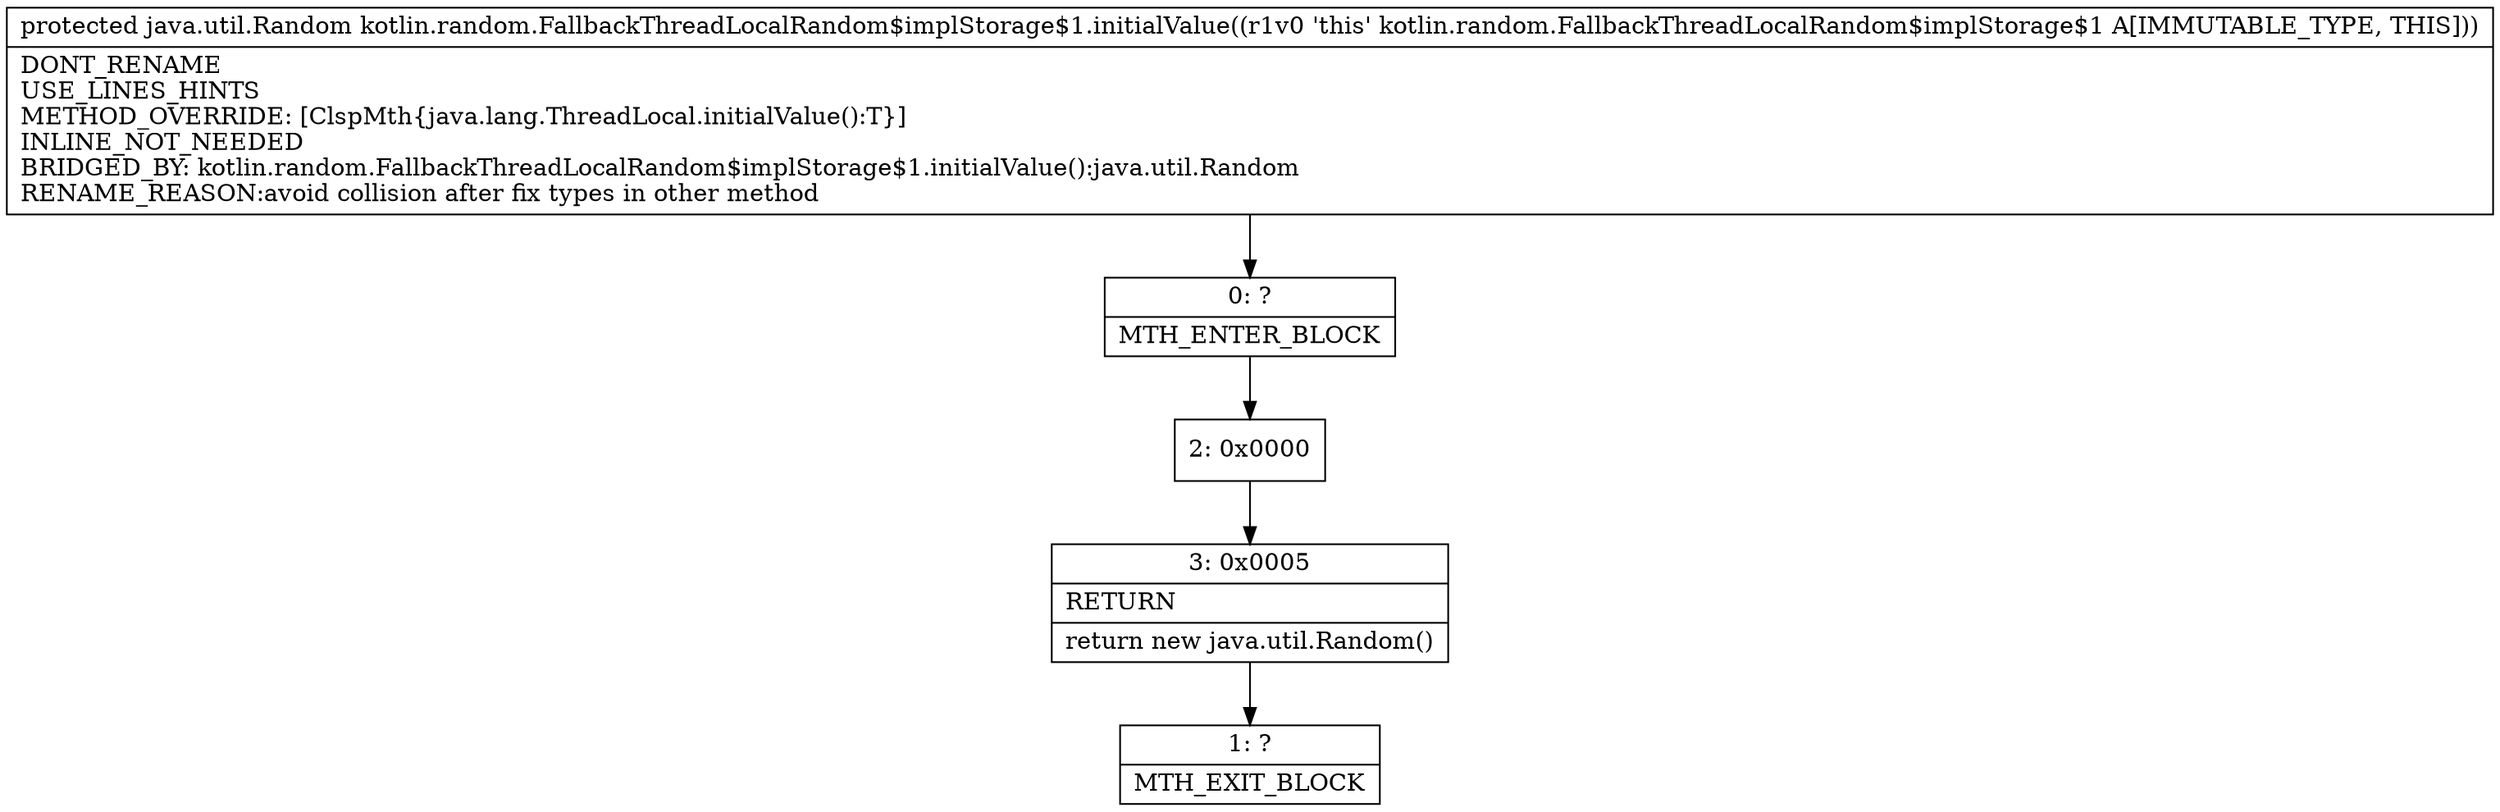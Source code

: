 digraph "CFG forkotlin.random.FallbackThreadLocalRandom$implStorage$1.initialValue()Ljava\/util\/Random;" {
Node_0 [shape=record,label="{0\:\ ?|MTH_ENTER_BLOCK\l}"];
Node_2 [shape=record,label="{2\:\ 0x0000}"];
Node_3 [shape=record,label="{3\:\ 0x0005|RETURN\l|return new java.util.Random()\l}"];
Node_1 [shape=record,label="{1\:\ ?|MTH_EXIT_BLOCK\l}"];
MethodNode[shape=record,label="{protected java.util.Random kotlin.random.FallbackThreadLocalRandom$implStorage$1.initialValue((r1v0 'this' kotlin.random.FallbackThreadLocalRandom$implStorage$1 A[IMMUTABLE_TYPE, THIS]))  | DONT_RENAME\lUSE_LINES_HINTS\lMETHOD_OVERRIDE: [ClspMth\{java.lang.ThreadLocal.initialValue():T\}]\lINLINE_NOT_NEEDED\lBRIDGED_BY: kotlin.random.FallbackThreadLocalRandom$implStorage$1.initialValue():java.util.Random\lRENAME_REASON:avoid collision after fix types in other method\l}"];
MethodNode -> Node_0;Node_0 -> Node_2;
Node_2 -> Node_3;
Node_3 -> Node_1;
}

